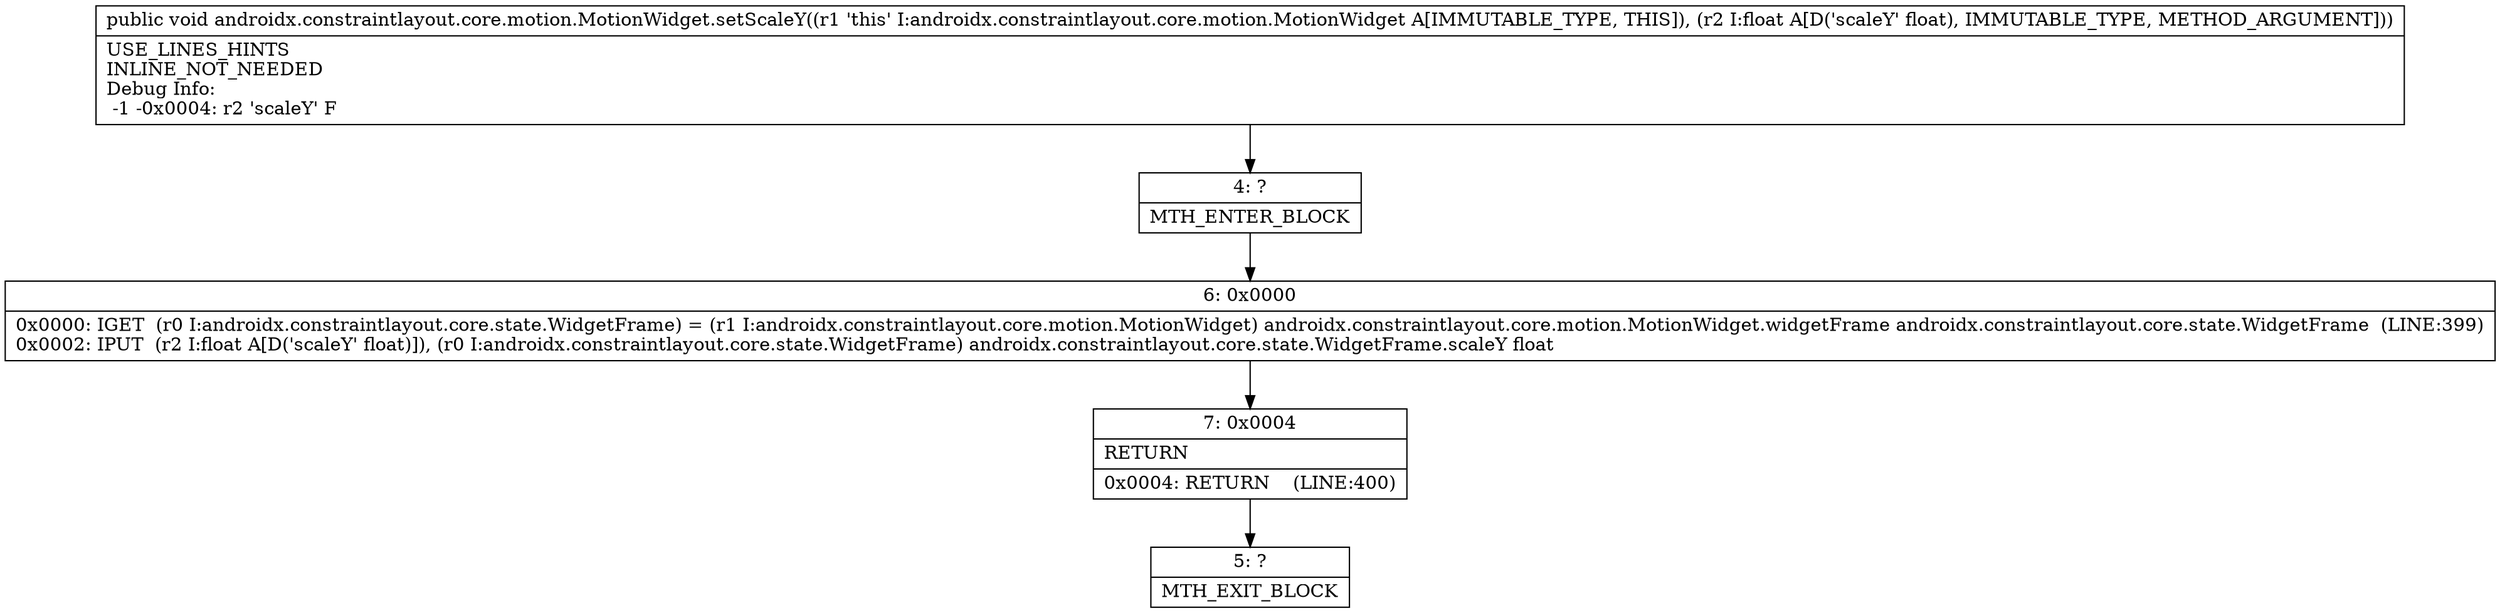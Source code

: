 digraph "CFG forandroidx.constraintlayout.core.motion.MotionWidget.setScaleY(F)V" {
Node_4 [shape=record,label="{4\:\ ?|MTH_ENTER_BLOCK\l}"];
Node_6 [shape=record,label="{6\:\ 0x0000|0x0000: IGET  (r0 I:androidx.constraintlayout.core.state.WidgetFrame) = (r1 I:androidx.constraintlayout.core.motion.MotionWidget) androidx.constraintlayout.core.motion.MotionWidget.widgetFrame androidx.constraintlayout.core.state.WidgetFrame  (LINE:399)\l0x0002: IPUT  (r2 I:float A[D('scaleY' float)]), (r0 I:androidx.constraintlayout.core.state.WidgetFrame) androidx.constraintlayout.core.state.WidgetFrame.scaleY float \l}"];
Node_7 [shape=record,label="{7\:\ 0x0004|RETURN\l|0x0004: RETURN    (LINE:400)\l}"];
Node_5 [shape=record,label="{5\:\ ?|MTH_EXIT_BLOCK\l}"];
MethodNode[shape=record,label="{public void androidx.constraintlayout.core.motion.MotionWidget.setScaleY((r1 'this' I:androidx.constraintlayout.core.motion.MotionWidget A[IMMUTABLE_TYPE, THIS]), (r2 I:float A[D('scaleY' float), IMMUTABLE_TYPE, METHOD_ARGUMENT]))  | USE_LINES_HINTS\lINLINE_NOT_NEEDED\lDebug Info:\l  \-1 \-0x0004: r2 'scaleY' F\l}"];
MethodNode -> Node_4;Node_4 -> Node_6;
Node_6 -> Node_7;
Node_7 -> Node_5;
}

